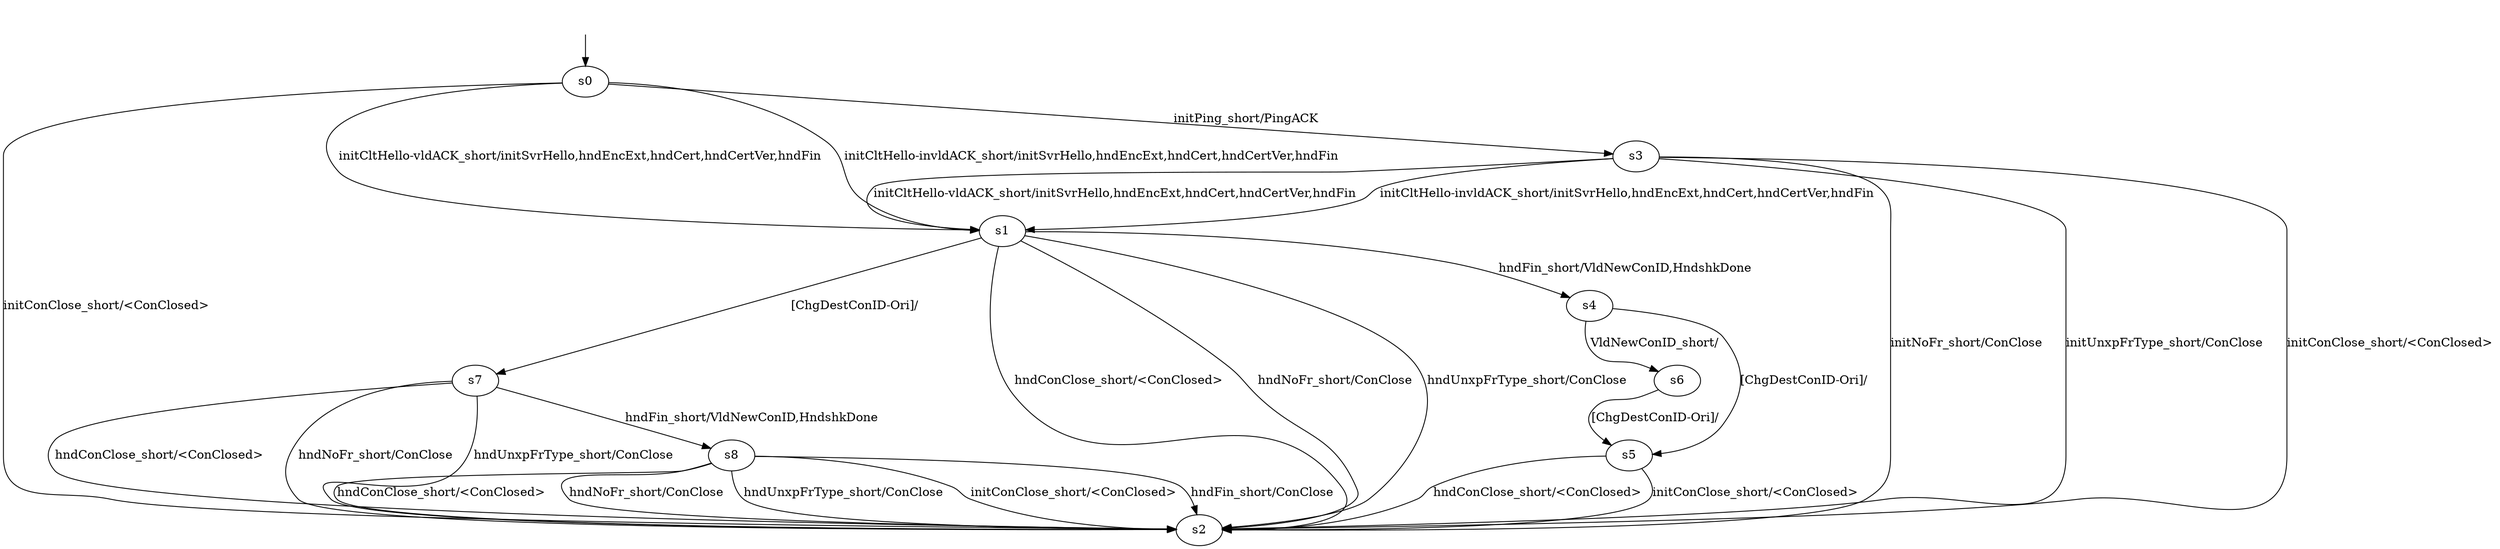digraph "../results/quicheModels/quiche-B-sCS-0/learnedModel" {
s0 [label=s0];
s1 [label=s1];
s2 [label=s2];
s3 [label=s3];
s4 [label=s4];
s5 [label=s5];
s6 [label=s6];
s7 [label=s7];
s8 [label=s8];
s0 -> s3  [label="initPing_short/PingACK "];
s0 -> s2  [label="initConClose_short/<ConClosed> "];
s0 -> s1  [label="initCltHello-vldACK_short/initSvrHello,hndEncExt,hndCert,hndCertVer,hndFin "];
s0 -> s1  [label="initCltHello-invldACK_short/initSvrHello,hndEncExt,hndCert,hndCertVer,hndFin "];
s1 -> s4  [label="hndFin_short/VldNewConID,HndshkDone "];
s1 -> s2  [label="hndConClose_short/<ConClosed> "];
s1 -> s2  [label="hndNoFr_short/ConClose "];
s1 -> s2  [label="hndUnxpFrType_short/ConClose "];
s1 -> s7  [label="[ChgDestConID-Ori]/ "];
s3 -> s2  [label="initConClose_short/<ConClosed> "];
s3 -> s1  [label="initCltHello-vldACK_short/initSvrHello,hndEncExt,hndCert,hndCertVer,hndFin "];
s3 -> s1  [label="initCltHello-invldACK_short/initSvrHello,hndEncExt,hndCert,hndCertVer,hndFin "];
s3 -> s2  [label="initNoFr_short/ConClose "];
s3 -> s2  [label="initUnxpFrType_short/ConClose "];
s4 -> s6  [label="VldNewConID_short/ "];
s4 -> s5  [label="[ChgDestConID-Ori]/ "];
s5 -> s2  [label="initConClose_short/<ConClosed> "];
s5 -> s2  [label="hndConClose_short/<ConClosed> "];
s6 -> s5  [label="[ChgDestConID-Ori]/ "];
s7 -> s8  [label="hndFin_short/VldNewConID,HndshkDone "];
s7 -> s2  [label="hndConClose_short/<ConClosed> "];
s7 -> s2  [label="hndNoFr_short/ConClose "];
s7 -> s2  [label="hndUnxpFrType_short/ConClose "];
s8 -> s2  [label="initConClose_short/<ConClosed> "];
s8 -> s2  [label="hndFin_short/ConClose "];
s8 -> s2  [label="hndConClose_short/<ConClosed> "];
s8 -> s2  [label="hndNoFr_short/ConClose "];
s8 -> s2  [label="hndUnxpFrType_short/ConClose "];
__start0 [label="", shape=none];
__start0 -> s0  [label=""];
}
